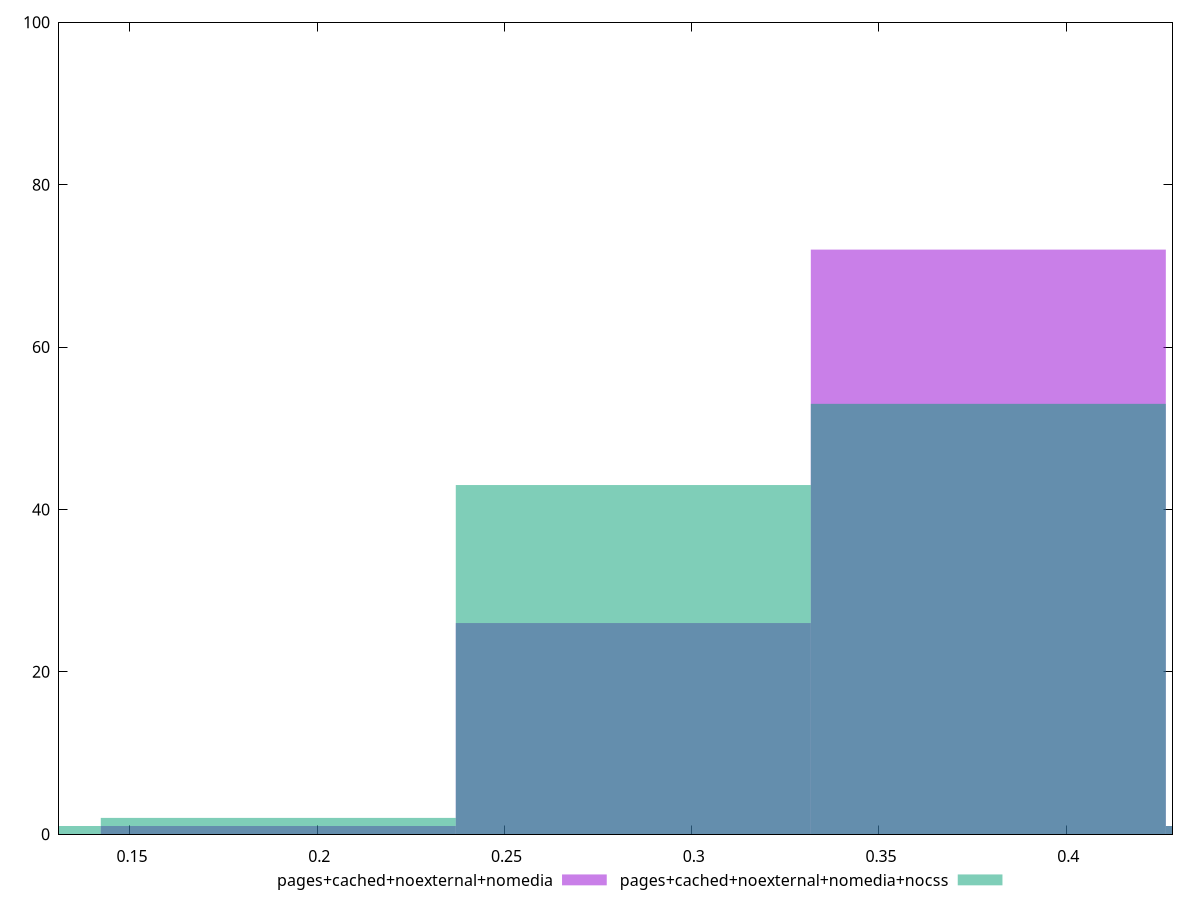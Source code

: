 reset

$pagesCachedNoexternalNomedia <<EOF
0.3791894683756508 72
0.2843921012817381 26
0.47398683546956355 1
0.1895947341878254 1
EOF

$pagesCachedNoexternalNomediaNocss <<EOF
0.3791894683756508 53
0.2843921012817381 43
0.1895947341878254 2
0.47398683546956355 1
0.0947973670939127 1
EOF

set key outside below
set boxwidth 0.0947973670939127
set xrange [0.131044231167718:0.4283688948059046]
set yrange [0:100]
set trange [0:100]
set style fill transparent solid 0.5 noborder
set terminal svg size 640, 500 enhanced background rgb 'white'
set output "reprap/meta/pScore/comparison/histogram/3_vs_4.svg"

plot $pagesCachedNoexternalNomedia title "pages+cached+noexternal+nomedia" with boxes, \
     $pagesCachedNoexternalNomediaNocss title "pages+cached+noexternal+nomedia+nocss" with boxes

reset
